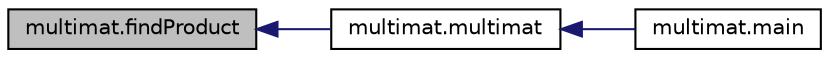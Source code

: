 digraph G
{
  edge [fontname="Helvetica",fontsize="10",labelfontname="Helvetica",labelfontsize="10"];
  node [fontname="Helvetica",fontsize="10",shape=record];
  rankdir="LR";
  Node1 [label="multimat.findProduct",height=0.2,width=0.4,color="black", fillcolor="grey75", style="filled" fontcolor="black"];
  Node1 -> Node2 [dir="back",color="midnightblue",fontsize="10",style="solid",fontname="Helvetica"];
  Node2 [label="multimat.multimat",height=0.2,width=0.4,color="black", fillcolor="white", style="filled",URL="$dd/dc8/classmultimat.html#a2c6764a88db29e40ee8e3fcae62624ab"];
  Node2 -> Node3 [dir="back",color="midnightblue",fontsize="10",style="solid",fontname="Helvetica"];
  Node3 [label="multimat.main",height=0.2,width=0.4,color="black", fillcolor="white", style="filled",URL="$dd/dc8/classmultimat.html#a0eae78cf845720d17410c4f2389b7401"];
}
